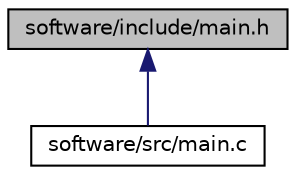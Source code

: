digraph "software/include/main.h"
{
 // LATEX_PDF_SIZE
  edge [fontname="Helvetica",fontsize="10",labelfontname="Helvetica",labelfontsize="10"];
  node [fontname="Helvetica",fontsize="10",shape=record];
  Node1 [label="software/include/main.h",height=0.2,width=0.4,color="black", fillcolor="grey75", style="filled", fontcolor="black",tooltip="MCU program main header."];
  Node1 -> Node2 [dir="back",color="midnightblue",fontsize="10",style="solid",fontname="Helvetica"];
  Node2 [label="software/src/main.c",height=0.2,width=0.4,color="black", fillcolor="white", style="filled",URL="$main_8c.html",tooltip="MCU program main file."];
}

